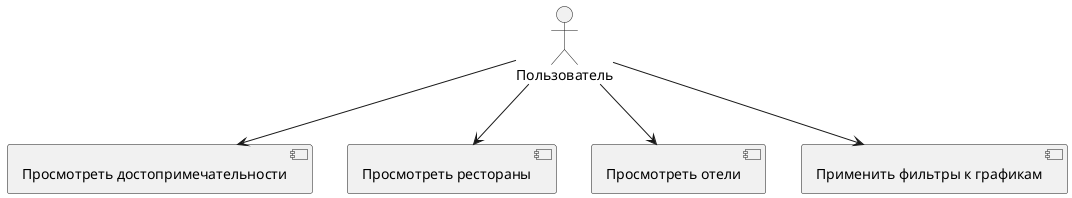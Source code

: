 @startuml
actor Пользователь

usecase [Просмотреть достопримечательности]
usecase [Просмотреть рестораны]
usecase [Просмотреть отели]
usecase [Применить фильтры к графикам]

Пользователь --> [Просмотреть достопримечательности]
Пользователь --> [Просмотреть рестораны]
Пользователь --> [Просмотреть отели]
Пользователь --> [Применить фильтры к графикам]
@enduml